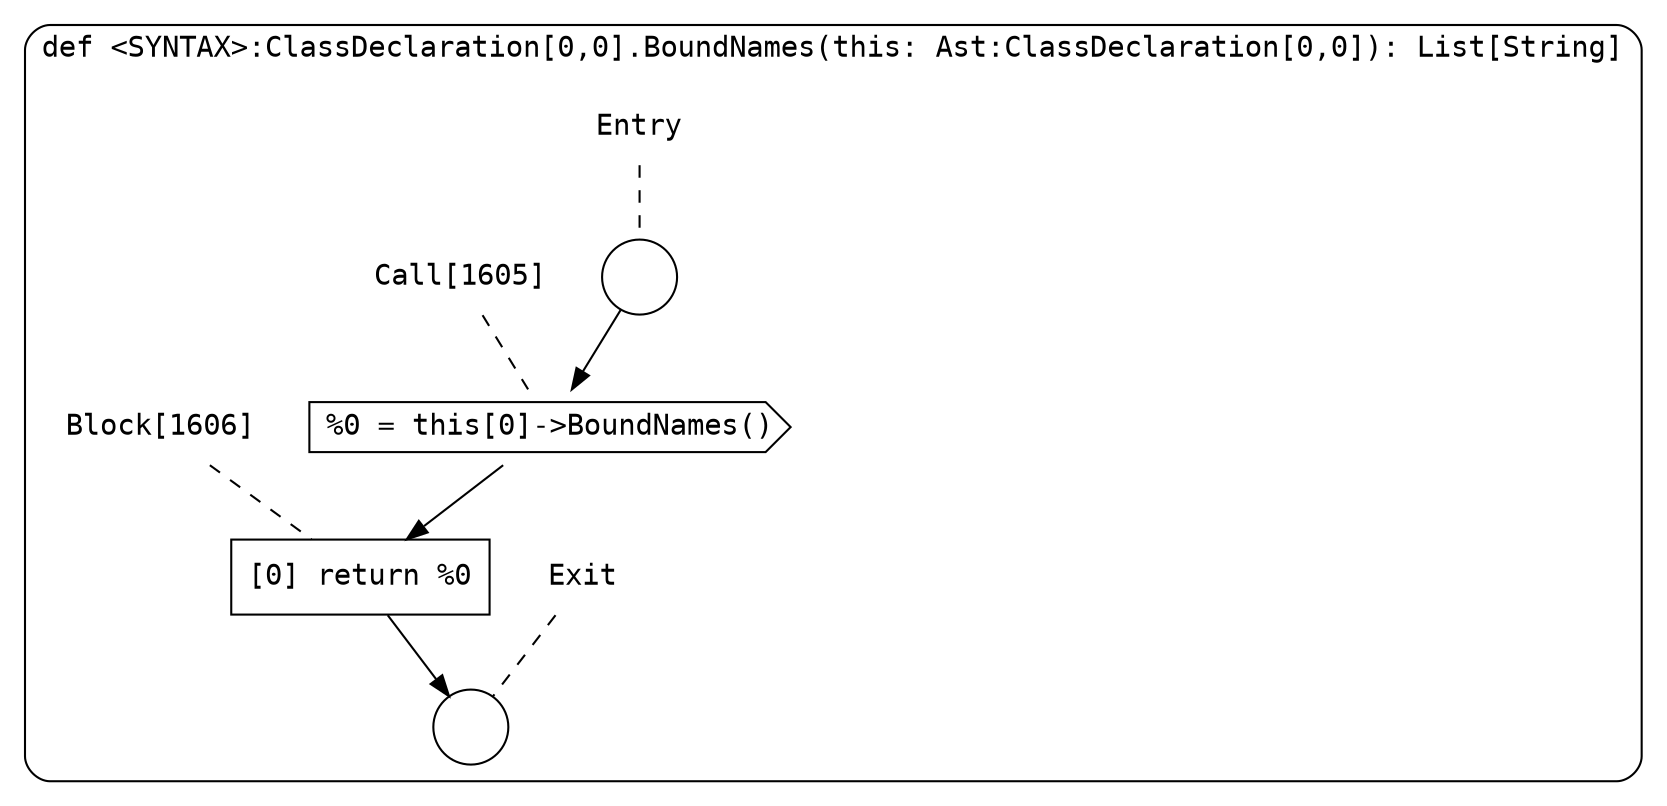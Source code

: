digraph {
  graph [fontname = "Consolas"]
  node [fontname = "Consolas"]
  edge [fontname = "Consolas"]
  subgraph cluster215 {
    label = "def <SYNTAX>:ClassDeclaration[0,0].BoundNames(this: Ast:ClassDeclaration[0,0]): List[String]"
    style = rounded
    cluster215_entry_name [shape=none, label=<<font color="black">Entry</font>>]
    cluster215_entry_name -> cluster215_entry [arrowhead=none, color="black", style=dashed]
    cluster215_entry [shape=circle label=" " color="black" fillcolor="white" style=filled]
    cluster215_entry -> node1605 [color="black"]
    cluster215_exit_name [shape=none, label=<<font color="black">Exit</font>>]
    cluster215_exit_name -> cluster215_exit [arrowhead=none, color="black", style=dashed]
    cluster215_exit [shape=circle label=" " color="black" fillcolor="white" style=filled]
    node1605_name [shape=none, label=<<font color="black">Call[1605]</font>>]
    node1605_name -> node1605 [arrowhead=none, color="black", style=dashed]
    node1605 [shape=cds, label=<<font color="black">%0 = this[0]-&gt;BoundNames()</font>> color="black" fillcolor="white", style=filled]
    node1605 -> node1606 [color="black"]
    node1606_name [shape=none, label=<<font color="black">Block[1606]</font>>]
    node1606_name -> node1606 [arrowhead=none, color="black", style=dashed]
    node1606 [shape=box, label=<<font color="black">[0] return %0<BR ALIGN="LEFT"/></font>> color="black" fillcolor="white", style=filled]
    node1606 -> cluster215_exit [color="black"]
  }
}